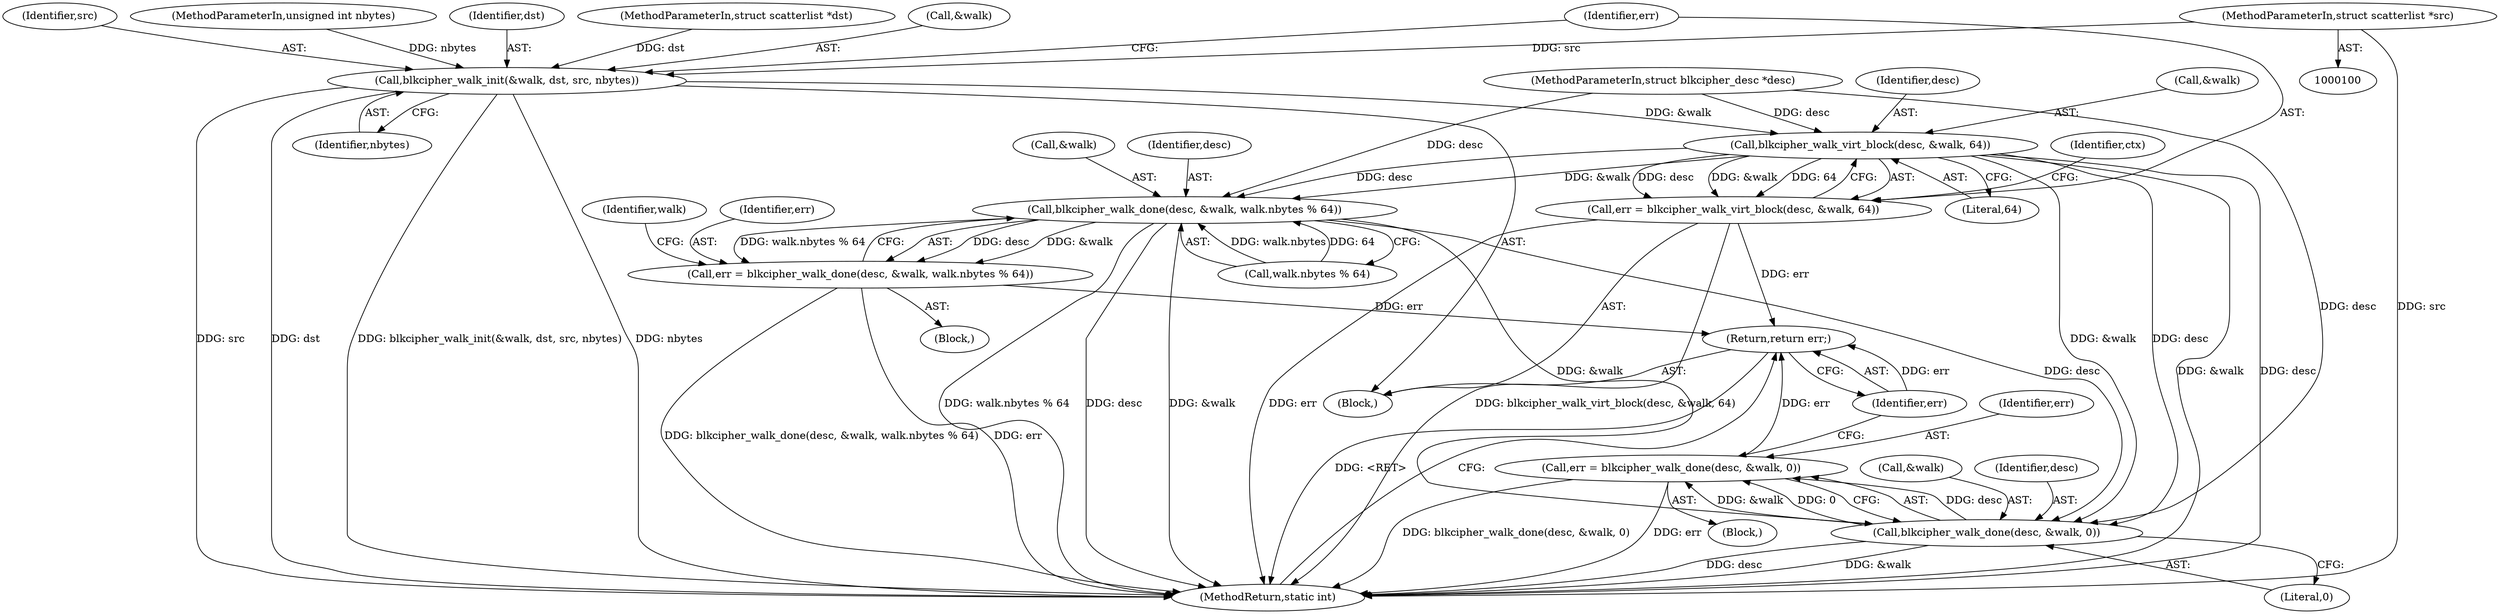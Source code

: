 digraph "0_linux_ecaaab5649781c5a0effdaf298a925063020500e@pointer" {
"1000103" [label="(MethodParameterIn,struct scatterlist *src)"];
"1000119" [label="(Call,blkcipher_walk_init(&walk, dst, src, nbytes))"];
"1000127" [label="(Call,blkcipher_walk_virt_block(desc, &walk, 64))"];
"1000125" [label="(Call,err = blkcipher_walk_virt_block(desc, &walk, 64))"];
"1000211" [label="(Return,return err;)"];
"1000171" [label="(Call,blkcipher_walk_done(desc, &walk, walk.nbytes % 64))"];
"1000169" [label="(Call,err = blkcipher_walk_done(desc, &walk, walk.nbytes % 64))"];
"1000206" [label="(Call,blkcipher_walk_done(desc, &walk, 0))"];
"1000204" [label="(Call,err = blkcipher_walk_done(desc, &walk, 0))"];
"1000119" [label="(Call,blkcipher_walk_init(&walk, dst, src, nbytes))"];
"1000104" [label="(MethodParameterIn,unsigned int nbytes)"];
"1000103" [label="(MethodParameterIn,struct scatterlist *src)"];
"1000128" [label="(Identifier,desc)"];
"1000129" [label="(Call,&walk)"];
"1000175" [label="(Call,walk.nbytes % 64)"];
"1000127" [label="(Call,blkcipher_walk_virt_block(desc, &walk, 64))"];
"1000213" [label="(MethodReturn,static int)"];
"1000122" [label="(Identifier,dst)"];
"1000169" [label="(Call,err = blkcipher_walk_done(desc, &walk, walk.nbytes % 64))"];
"1000204" [label="(Call,err = blkcipher_walk_done(desc, &walk, 0))"];
"1000211" [label="(Return,return err;)"];
"1000125" [label="(Call,err = blkcipher_walk_virt_block(desc, &walk, 64))"];
"1000170" [label="(Identifier,err)"];
"1000143" [label="(Block,)"];
"1000140" [label="(Identifier,walk)"];
"1000205" [label="(Identifier,err)"];
"1000206" [label="(Call,blkcipher_walk_done(desc, &walk, 0))"];
"1000131" [label="(Literal,64)"];
"1000210" [label="(Literal,0)"];
"1000133" [label="(Identifier,ctx)"];
"1000102" [label="(MethodParameterIn,struct scatterlist *dst)"];
"1000184" [label="(Block,)"];
"1000172" [label="(Identifier,desc)"];
"1000173" [label="(Call,&walk)"];
"1000208" [label="(Call,&walk)"];
"1000126" [label="(Identifier,err)"];
"1000105" [label="(Block,)"];
"1000101" [label="(MethodParameterIn,struct blkcipher_desc *desc)"];
"1000212" [label="(Identifier,err)"];
"1000120" [label="(Call,&walk)"];
"1000207" [label="(Identifier,desc)"];
"1000171" [label="(Call,blkcipher_walk_done(desc, &walk, walk.nbytes % 64))"];
"1000123" [label="(Identifier,src)"];
"1000124" [label="(Identifier,nbytes)"];
"1000103" -> "1000100"  [label="AST: "];
"1000103" -> "1000213"  [label="DDG: src"];
"1000103" -> "1000119"  [label="DDG: src"];
"1000119" -> "1000105"  [label="AST: "];
"1000119" -> "1000124"  [label="CFG: "];
"1000120" -> "1000119"  [label="AST: "];
"1000122" -> "1000119"  [label="AST: "];
"1000123" -> "1000119"  [label="AST: "];
"1000124" -> "1000119"  [label="AST: "];
"1000126" -> "1000119"  [label="CFG: "];
"1000119" -> "1000213"  [label="DDG: src"];
"1000119" -> "1000213"  [label="DDG: dst"];
"1000119" -> "1000213"  [label="DDG: blkcipher_walk_init(&walk, dst, src, nbytes)"];
"1000119" -> "1000213"  [label="DDG: nbytes"];
"1000102" -> "1000119"  [label="DDG: dst"];
"1000104" -> "1000119"  [label="DDG: nbytes"];
"1000119" -> "1000127"  [label="DDG: &walk"];
"1000127" -> "1000125"  [label="AST: "];
"1000127" -> "1000131"  [label="CFG: "];
"1000128" -> "1000127"  [label="AST: "];
"1000129" -> "1000127"  [label="AST: "];
"1000131" -> "1000127"  [label="AST: "];
"1000125" -> "1000127"  [label="CFG: "];
"1000127" -> "1000213"  [label="DDG: &walk"];
"1000127" -> "1000213"  [label="DDG: desc"];
"1000127" -> "1000125"  [label="DDG: desc"];
"1000127" -> "1000125"  [label="DDG: &walk"];
"1000127" -> "1000125"  [label="DDG: 64"];
"1000101" -> "1000127"  [label="DDG: desc"];
"1000127" -> "1000171"  [label="DDG: desc"];
"1000127" -> "1000171"  [label="DDG: &walk"];
"1000127" -> "1000206"  [label="DDG: desc"];
"1000127" -> "1000206"  [label="DDG: &walk"];
"1000125" -> "1000105"  [label="AST: "];
"1000126" -> "1000125"  [label="AST: "];
"1000133" -> "1000125"  [label="CFG: "];
"1000125" -> "1000213"  [label="DDG: err"];
"1000125" -> "1000213"  [label="DDG: blkcipher_walk_virt_block(desc, &walk, 64)"];
"1000125" -> "1000211"  [label="DDG: err"];
"1000211" -> "1000105"  [label="AST: "];
"1000211" -> "1000212"  [label="CFG: "];
"1000212" -> "1000211"  [label="AST: "];
"1000213" -> "1000211"  [label="CFG: "];
"1000211" -> "1000213"  [label="DDG: <RET>"];
"1000212" -> "1000211"  [label="DDG: err"];
"1000169" -> "1000211"  [label="DDG: err"];
"1000204" -> "1000211"  [label="DDG: err"];
"1000171" -> "1000169"  [label="AST: "];
"1000171" -> "1000175"  [label="CFG: "];
"1000172" -> "1000171"  [label="AST: "];
"1000173" -> "1000171"  [label="AST: "];
"1000175" -> "1000171"  [label="AST: "];
"1000169" -> "1000171"  [label="CFG: "];
"1000171" -> "1000213"  [label="DDG: walk.nbytes % 64"];
"1000171" -> "1000213"  [label="DDG: desc"];
"1000171" -> "1000213"  [label="DDG: &walk"];
"1000171" -> "1000169"  [label="DDG: desc"];
"1000171" -> "1000169"  [label="DDG: &walk"];
"1000171" -> "1000169"  [label="DDG: walk.nbytes % 64"];
"1000101" -> "1000171"  [label="DDG: desc"];
"1000175" -> "1000171"  [label="DDG: walk.nbytes"];
"1000175" -> "1000171"  [label="DDG: 64"];
"1000171" -> "1000206"  [label="DDG: desc"];
"1000171" -> "1000206"  [label="DDG: &walk"];
"1000169" -> "1000143"  [label="AST: "];
"1000170" -> "1000169"  [label="AST: "];
"1000140" -> "1000169"  [label="CFG: "];
"1000169" -> "1000213"  [label="DDG: err"];
"1000169" -> "1000213"  [label="DDG: blkcipher_walk_done(desc, &walk, walk.nbytes % 64)"];
"1000206" -> "1000204"  [label="AST: "];
"1000206" -> "1000210"  [label="CFG: "];
"1000207" -> "1000206"  [label="AST: "];
"1000208" -> "1000206"  [label="AST: "];
"1000210" -> "1000206"  [label="AST: "];
"1000204" -> "1000206"  [label="CFG: "];
"1000206" -> "1000213"  [label="DDG: &walk"];
"1000206" -> "1000213"  [label="DDG: desc"];
"1000206" -> "1000204"  [label="DDG: desc"];
"1000206" -> "1000204"  [label="DDG: &walk"];
"1000206" -> "1000204"  [label="DDG: 0"];
"1000101" -> "1000206"  [label="DDG: desc"];
"1000204" -> "1000184"  [label="AST: "];
"1000205" -> "1000204"  [label="AST: "];
"1000212" -> "1000204"  [label="CFG: "];
"1000204" -> "1000213"  [label="DDG: blkcipher_walk_done(desc, &walk, 0)"];
"1000204" -> "1000213"  [label="DDG: err"];
}
